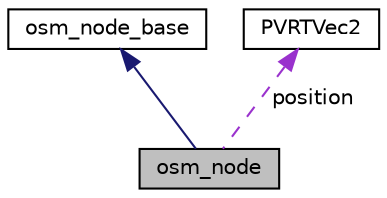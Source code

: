 digraph "osm_node"
{
  edge [fontname="Helvetica",fontsize="10",labelfontname="Helvetica",labelfontsize="10"];
  node [fontname="Helvetica",fontsize="10",shape=record];
  Node1 [label="osm_node",height=0.2,width=0.4,color="black", fillcolor="grey75", style="filled", fontcolor="black"];
  Node2 -> Node1 [dir="back",color="midnightblue",fontsize="10",style="solid",fontname="Helvetica"];
  Node2 [label="osm_node_base",height=0.2,width=0.4,color="black", fillcolor="white", style="filled",URL="$structosm__node__base.html"];
  Node3 -> Node1 [dir="back",color="darkorchid3",fontsize="10",style="dashed",label=" position" ,fontname="Helvetica"];
  Node3 [label="PVRTVec2",height=0.2,width=0.4,color="black", fillcolor="white", style="filled",URL="$struct_p_v_r_t_vec2.html",tooltip="2 component vector "];
}
